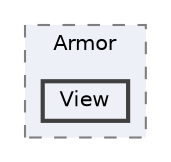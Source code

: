 digraph "C:/Users/むずでょ/Documents/Unity Projects/RMU-1-00-00-Research/Assets/RPGMaker/Codebase/Editor/Inspector/Armor/View"
{
 // LATEX_PDF_SIZE
  bgcolor="transparent";
  edge [fontname=Helvetica,fontsize=10,labelfontname=Helvetica,labelfontsize=10];
  node [fontname=Helvetica,fontsize=10,shape=box,height=0.2,width=0.4];
  compound=true
  subgraph clusterdir_c55cce4de06fcab40f9fac1df5dbceca {
    graph [ bgcolor="#edf0f7", pencolor="grey50", label="Armor", fontname=Helvetica,fontsize=10 style="filled,dashed", URL="dir_c55cce4de06fcab40f9fac1df5dbceca.html",tooltip=""]
  dir_3b4a73166a97998851df05dbc7f6a7a6 [label="View", fillcolor="#edf0f7", color="grey25", style="filled,bold", URL="dir_3b4a73166a97998851df05dbc7f6a7a6.html",tooltip=""];
  }
}
